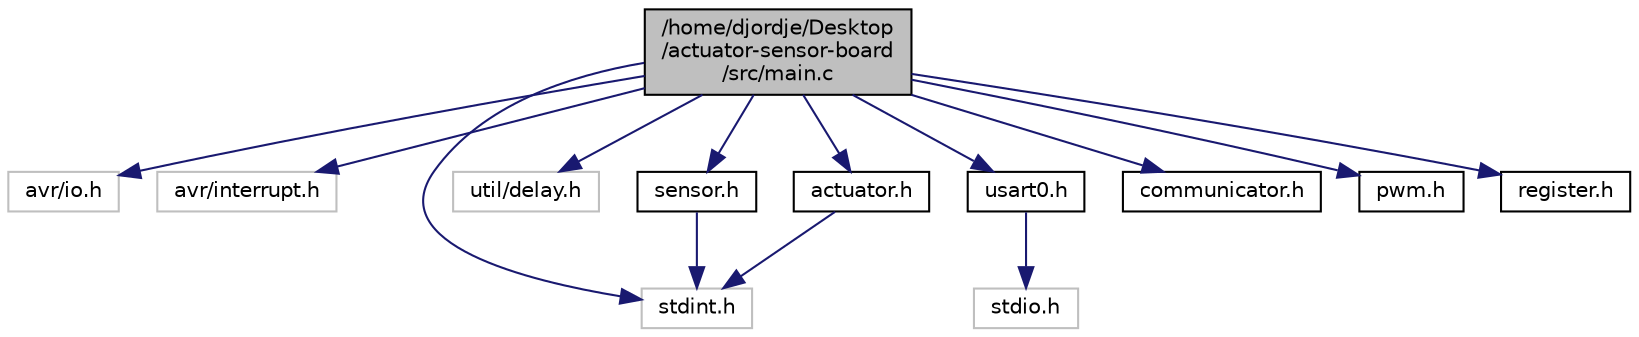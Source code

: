 digraph "/home/djordje/Desktop/actuator-sensor-board/src/main.c"
{
  edge [fontname="Helvetica",fontsize="10",labelfontname="Helvetica",labelfontsize="10"];
  node [fontname="Helvetica",fontsize="10",shape=record];
  Node0 [label="/home/djordje/Desktop\l/actuator-sensor-board\l/src/main.c",height=0.2,width=0.4,color="black", fillcolor="grey75", style="filled", fontcolor="black"];
  Node0 -> Node1 [color="midnightblue",fontsize="10",style="solid"];
  Node1 [label="avr/io.h",height=0.2,width=0.4,color="grey75", fillcolor="white", style="filled"];
  Node0 -> Node2 [color="midnightblue",fontsize="10",style="solid"];
  Node2 [label="avr/interrupt.h",height=0.2,width=0.4,color="grey75", fillcolor="white", style="filled"];
  Node0 -> Node3 [color="midnightblue",fontsize="10",style="solid"];
  Node3 [label="stdint.h",height=0.2,width=0.4,color="grey75", fillcolor="white", style="filled"];
  Node0 -> Node4 [color="midnightblue",fontsize="10",style="solid"];
  Node4 [label="util/delay.h",height=0.2,width=0.4,color="grey75", fillcolor="white", style="filled"];
  Node0 -> Node5 [color="midnightblue",fontsize="10",style="solid"];
  Node5 [label="usart0.h",height=0.2,width=0.4,color="black", fillcolor="white", style="filled",URL="$usart0_8h.html"];
  Node5 -> Node6 [color="midnightblue",fontsize="10",style="solid"];
  Node6 [label="stdio.h",height=0.2,width=0.4,color="grey75", fillcolor="white", style="filled"];
  Node0 -> Node7 [color="midnightblue",fontsize="10",style="solid"];
  Node7 [label="sensor.h",height=0.2,width=0.4,color="black", fillcolor="white", style="filled",URL="$sensor_8h.html"];
  Node7 -> Node3 [color="midnightblue",fontsize="10",style="solid"];
  Node0 -> Node8 [color="midnightblue",fontsize="10",style="solid"];
  Node8 [label="actuator.h",height=0.2,width=0.4,color="black", fillcolor="white", style="filled",URL="$actuator_8h_source.html"];
  Node8 -> Node3 [color="midnightblue",fontsize="10",style="solid"];
  Node0 -> Node9 [color="midnightblue",fontsize="10",style="solid"];
  Node9 [label="communicator.h",height=0.2,width=0.4,color="black", fillcolor="white", style="filled",URL="$communicator_8h_source.html"];
  Node0 -> Node10 [color="midnightblue",fontsize="10",style="solid"];
  Node10 [label="pwm.h",height=0.2,width=0.4,color="black", fillcolor="white", style="filled",URL="$pwm_8h.html"];
  Node0 -> Node11 [color="midnightblue",fontsize="10",style="solid"];
  Node11 [label="register.h",height=0.2,width=0.4,color="black", fillcolor="white", style="filled",URL="$register_8h.html"];
}
